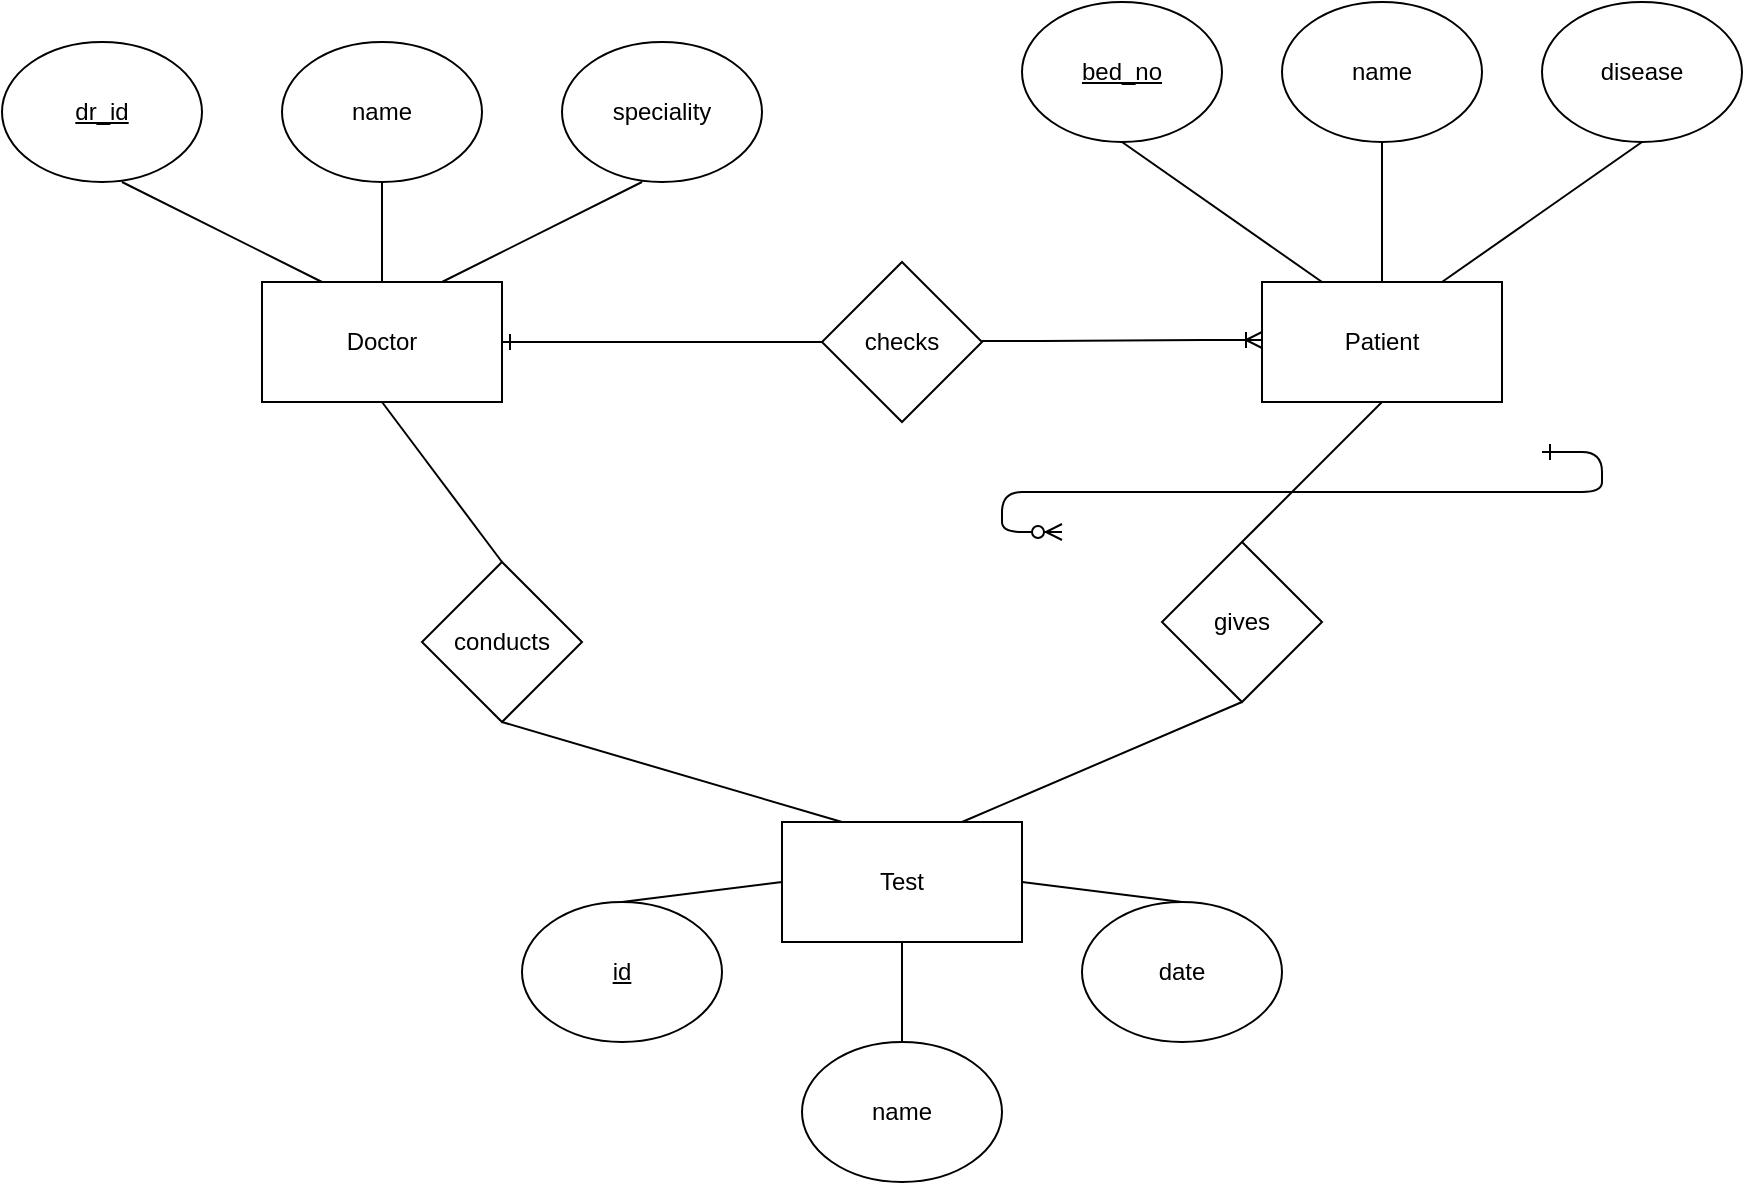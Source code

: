 <mxfile version="22.1.4" type="github">
  <diagram id="R2lEEEUBdFMjLlhIrx00" name="Page-1">
    <mxGraphModel dx="1908" dy="1718" grid="1" gridSize="10" guides="1" tooltips="1" connect="1" arrows="1" fold="1" page="1" pageScale="1" pageWidth="850" pageHeight="1100" math="0" shadow="0" extFonts="Permanent Marker^https://fonts.googleapis.com/css?family=Permanent+Marker">
      <root>
        <mxCell id="0" />
        <mxCell id="1" parent="0" />
        <mxCell id="C-vyLk0tnHw3VtMMgP7b-12" value="" style="edgeStyle=entityRelationEdgeStyle;endArrow=ERzeroToMany;startArrow=ERone;endFill=1;startFill=0;" parent="1" target="C-vyLk0tnHw3VtMMgP7b-17" edge="1">
          <mxGeometry width="100" height="100" relative="1" as="geometry">
            <mxPoint x="700" y="165" as="sourcePoint" />
            <mxPoint x="460" y="205" as="targetPoint" />
          </mxGeometry>
        </mxCell>
        <mxCell id="oU6SYf6mSbCLnm9H1OAb-1" value="Doctor" style="rounded=0;whiteSpace=wrap;html=1;" vertex="1" parent="1">
          <mxGeometry x="60" y="80" width="120" height="60" as="geometry" />
        </mxCell>
        <mxCell id="oU6SYf6mSbCLnm9H1OAb-2" value="Patient" style="rounded=0;whiteSpace=wrap;html=1;" vertex="1" parent="1">
          <mxGeometry x="560" y="80" width="120" height="60" as="geometry" />
        </mxCell>
        <mxCell id="oU6SYf6mSbCLnm9H1OAb-3" value="Test" style="rounded=0;whiteSpace=wrap;html=1;" vertex="1" parent="1">
          <mxGeometry x="320" y="350" width="120" height="60" as="geometry" />
        </mxCell>
        <mxCell id="oU6SYf6mSbCLnm9H1OAb-6" value="checks" style="rhombus;whiteSpace=wrap;html=1;" vertex="1" parent="1">
          <mxGeometry x="340" y="70" width="80" height="80" as="geometry" />
        </mxCell>
        <mxCell id="oU6SYf6mSbCLnm9H1OAb-7" value="conducts" style="rhombus;whiteSpace=wrap;html=1;" vertex="1" parent="1">
          <mxGeometry x="140" y="220" width="80" height="80" as="geometry" />
        </mxCell>
        <mxCell id="oU6SYf6mSbCLnm9H1OAb-8" value="gives" style="rhombus;whiteSpace=wrap;html=1;" vertex="1" parent="1">
          <mxGeometry x="510" y="210" width="80" height="80" as="geometry" />
        </mxCell>
        <mxCell id="oU6SYf6mSbCLnm9H1OAb-9" value="dr_id" style="ellipse;whiteSpace=wrap;html=1;fontStyle=4" vertex="1" parent="1">
          <mxGeometry x="-70" y="-40" width="100" height="70" as="geometry" />
        </mxCell>
        <mxCell id="oU6SYf6mSbCLnm9H1OAb-10" value="name" style="ellipse;whiteSpace=wrap;html=1;" vertex="1" parent="1">
          <mxGeometry x="70" y="-40" width="100" height="70" as="geometry" />
        </mxCell>
        <mxCell id="oU6SYf6mSbCLnm9H1OAb-11" value="speciality" style="ellipse;whiteSpace=wrap;html=1;" vertex="1" parent="1">
          <mxGeometry x="210" y="-40" width="100" height="70" as="geometry" />
        </mxCell>
        <mxCell id="oU6SYf6mSbCLnm9H1OAb-12" value="name" style="ellipse;whiteSpace=wrap;html=1;" vertex="1" parent="1">
          <mxGeometry x="570" y="-60" width="100" height="70" as="geometry" />
        </mxCell>
        <mxCell id="oU6SYf6mSbCLnm9H1OAb-13" value="bed_no" style="ellipse;whiteSpace=wrap;html=1;fontStyle=4" vertex="1" parent="1">
          <mxGeometry x="440" y="-60" width="100" height="70" as="geometry" />
        </mxCell>
        <mxCell id="oU6SYf6mSbCLnm9H1OAb-14" value="disease" style="ellipse;whiteSpace=wrap;html=1;" vertex="1" parent="1">
          <mxGeometry x="700" y="-60" width="100" height="70" as="geometry" />
        </mxCell>
        <mxCell id="oU6SYf6mSbCLnm9H1OAb-15" value="name" style="ellipse;whiteSpace=wrap;html=1;" vertex="1" parent="1">
          <mxGeometry x="330" y="460" width="100" height="70" as="geometry" />
        </mxCell>
        <mxCell id="oU6SYf6mSbCLnm9H1OAb-16" value="id" style="ellipse;whiteSpace=wrap;html=1;fontStyle=4" vertex="1" parent="1">
          <mxGeometry x="190" y="390" width="100" height="70" as="geometry" />
        </mxCell>
        <mxCell id="oU6SYf6mSbCLnm9H1OAb-17" value="date" style="ellipse;whiteSpace=wrap;html=1;" vertex="1" parent="1">
          <mxGeometry x="470" y="390" width="100" height="70" as="geometry" />
        </mxCell>
        <mxCell id="oU6SYf6mSbCLnm9H1OAb-18" value="" style="endArrow=none;html=1;rounded=0;entryX=0.25;entryY=0;entryDx=0;entryDy=0;" edge="1" parent="1" target="oU6SYf6mSbCLnm9H1OAb-1">
          <mxGeometry width="50" height="50" relative="1" as="geometry">
            <mxPoint x="-10" y="30" as="sourcePoint" />
            <mxPoint x="40" y="30" as="targetPoint" />
          </mxGeometry>
        </mxCell>
        <mxCell id="oU6SYf6mSbCLnm9H1OAb-19" value="" style="endArrow=none;html=1;rounded=0;entryX=0.5;entryY=0;entryDx=0;entryDy=0;exitX=0.5;exitY=1;exitDx=0;exitDy=0;" edge="1" parent="1" source="oU6SYf6mSbCLnm9H1OAb-10" target="oU6SYf6mSbCLnm9H1OAb-1">
          <mxGeometry width="50" height="50" relative="1" as="geometry">
            <mxPoint x="100" y="30" as="sourcePoint" />
            <mxPoint x="200" y="80" as="targetPoint" />
          </mxGeometry>
        </mxCell>
        <mxCell id="oU6SYf6mSbCLnm9H1OAb-21" value="" style="endArrow=none;html=1;rounded=0;entryX=0.75;entryY=0;entryDx=0;entryDy=0;exitX=0.5;exitY=1;exitDx=0;exitDy=0;" edge="1" parent="1" source="oU6SYf6mSbCLnm9H1OAb-14" target="oU6SYf6mSbCLnm9H1OAb-2">
          <mxGeometry width="50" height="50" relative="1" as="geometry">
            <mxPoint x="764.645" y="9.999" as="sourcePoint" />
            <mxPoint x="690" y="70.25" as="targetPoint" />
          </mxGeometry>
        </mxCell>
        <mxCell id="oU6SYf6mSbCLnm9H1OAb-22" value="" style="endArrow=none;html=1;rounded=0;entryX=0.25;entryY=0;entryDx=0;entryDy=0;" edge="1" parent="1" target="oU6SYf6mSbCLnm9H1OAb-2">
          <mxGeometry width="50" height="50" relative="1" as="geometry">
            <mxPoint x="490" y="10" as="sourcePoint" />
            <mxPoint x="590" y="60" as="targetPoint" />
          </mxGeometry>
        </mxCell>
        <mxCell id="oU6SYf6mSbCLnm9H1OAb-23" value="" style="endArrow=none;html=1;rounded=0;exitX=0.5;exitY=0;exitDx=0;exitDy=0;" edge="1" parent="1" source="oU6SYf6mSbCLnm9H1OAb-2">
          <mxGeometry width="50" height="50" relative="1" as="geometry">
            <mxPoint x="570" y="60" as="sourcePoint" />
            <mxPoint x="620" y="10" as="targetPoint" />
          </mxGeometry>
        </mxCell>
        <mxCell id="oU6SYf6mSbCLnm9H1OAb-24" value="" style="endArrow=none;html=1;rounded=0;exitX=0.75;exitY=0;exitDx=0;exitDy=0;" edge="1" parent="1" source="oU6SYf6mSbCLnm9H1OAb-1">
          <mxGeometry width="50" height="50" relative="1" as="geometry">
            <mxPoint x="200" y="80" as="sourcePoint" />
            <mxPoint x="250" y="30" as="targetPoint" />
          </mxGeometry>
        </mxCell>
        <mxCell id="oU6SYf6mSbCLnm9H1OAb-26" value="" style="endArrow=none;html=1;rounded=0;exitX=0.5;exitY=0;exitDx=0;exitDy=0;" edge="1" parent="1" source="oU6SYf6mSbCLnm9H1OAb-7">
          <mxGeometry width="50" height="50" relative="1" as="geometry">
            <mxPoint x="70" y="190" as="sourcePoint" />
            <mxPoint x="120" y="140" as="targetPoint" />
          </mxGeometry>
        </mxCell>
        <mxCell id="oU6SYf6mSbCLnm9H1OAb-27" value="" style="endArrow=none;html=1;rounded=0;exitX=0.25;exitY=0;exitDx=0;exitDy=0;" edge="1" parent="1" source="oU6SYf6mSbCLnm9H1OAb-3">
          <mxGeometry width="50" height="50" relative="1" as="geometry">
            <mxPoint x="240" y="380" as="sourcePoint" />
            <mxPoint x="180" y="300" as="targetPoint" />
          </mxGeometry>
        </mxCell>
        <mxCell id="oU6SYf6mSbCLnm9H1OAb-28" value="" style="endArrow=none;html=1;rounded=0;exitX=0.5;exitY=0;exitDx=0;exitDy=0;" edge="1" parent="1" source="oU6SYf6mSbCLnm9H1OAb-16">
          <mxGeometry width="50" height="50" relative="1" as="geometry">
            <mxPoint x="270" y="430" as="sourcePoint" />
            <mxPoint x="320" y="380" as="targetPoint" />
          </mxGeometry>
        </mxCell>
        <mxCell id="oU6SYf6mSbCLnm9H1OAb-29" value="" style="endArrow=none;html=1;rounded=0;exitX=0.5;exitY=0;exitDx=0;exitDy=0;" edge="1" parent="1" source="oU6SYf6mSbCLnm9H1OAb-15">
          <mxGeometry width="50" height="50" relative="1" as="geometry">
            <mxPoint x="330" y="460" as="sourcePoint" />
            <mxPoint x="380" y="410" as="targetPoint" />
          </mxGeometry>
        </mxCell>
        <mxCell id="oU6SYf6mSbCLnm9H1OAb-30" value="" style="endArrow=none;html=1;rounded=0;entryX=0.5;entryY=0;entryDx=0;entryDy=0;" edge="1" parent="1" target="oU6SYf6mSbCLnm9H1OAb-17">
          <mxGeometry width="50" height="50" relative="1" as="geometry">
            <mxPoint x="440" y="380" as="sourcePoint" />
            <mxPoint x="490" y="330" as="targetPoint" />
          </mxGeometry>
        </mxCell>
        <mxCell id="oU6SYf6mSbCLnm9H1OAb-31" value="" style="endArrow=none;html=1;rounded=0;exitX=0.5;exitY=1;exitDx=0;exitDy=0;entryX=0.75;entryY=0;entryDx=0;entryDy=0;" edge="1" parent="1" source="oU6SYf6mSbCLnm9H1OAb-8" target="oU6SYf6mSbCLnm9H1OAb-3">
          <mxGeometry width="50" height="50" relative="1" as="geometry">
            <mxPoint x="575" y="390" as="sourcePoint" />
            <mxPoint x="405" y="340" as="targetPoint" />
          </mxGeometry>
        </mxCell>
        <mxCell id="oU6SYf6mSbCLnm9H1OAb-32" value="" style="endArrow=none;html=1;rounded=0;exitX=0.5;exitY=1;exitDx=0;exitDy=0;entryX=0.5;entryY=0;entryDx=0;entryDy=0;" edge="1" parent="1" target="oU6SYf6mSbCLnm9H1OAb-8">
          <mxGeometry width="50" height="50" relative="1" as="geometry">
            <mxPoint x="620" y="140" as="sourcePoint" />
            <mxPoint x="480" y="200" as="targetPoint" />
          </mxGeometry>
        </mxCell>
        <mxCell id="oU6SYf6mSbCLnm9H1OAb-35" value="" style="edgeStyle=entityRelationEdgeStyle;fontSize=12;html=1;endArrow=ERoneToMany;rounded=0;" edge="1" parent="1">
          <mxGeometry width="100" height="100" relative="1" as="geometry">
            <mxPoint x="420" y="109.44" as="sourcePoint" />
            <mxPoint x="560" y="109" as="targetPoint" />
          </mxGeometry>
        </mxCell>
        <mxCell id="oU6SYf6mSbCLnm9H1OAb-36" value="" style="edgeStyle=entityRelationEdgeStyle;fontSize=12;html=1;endArrow=ERone;endFill=1;rounded=0;entryX=1;entryY=0.5;entryDx=0;entryDy=0;" edge="1" parent="1" target="oU6SYf6mSbCLnm9H1OAb-1">
          <mxGeometry width="100" height="100" relative="1" as="geometry">
            <mxPoint x="310" y="110" as="sourcePoint" />
            <mxPoint x="140" y="240" as="targetPoint" />
          </mxGeometry>
        </mxCell>
      </root>
    </mxGraphModel>
  </diagram>
</mxfile>
